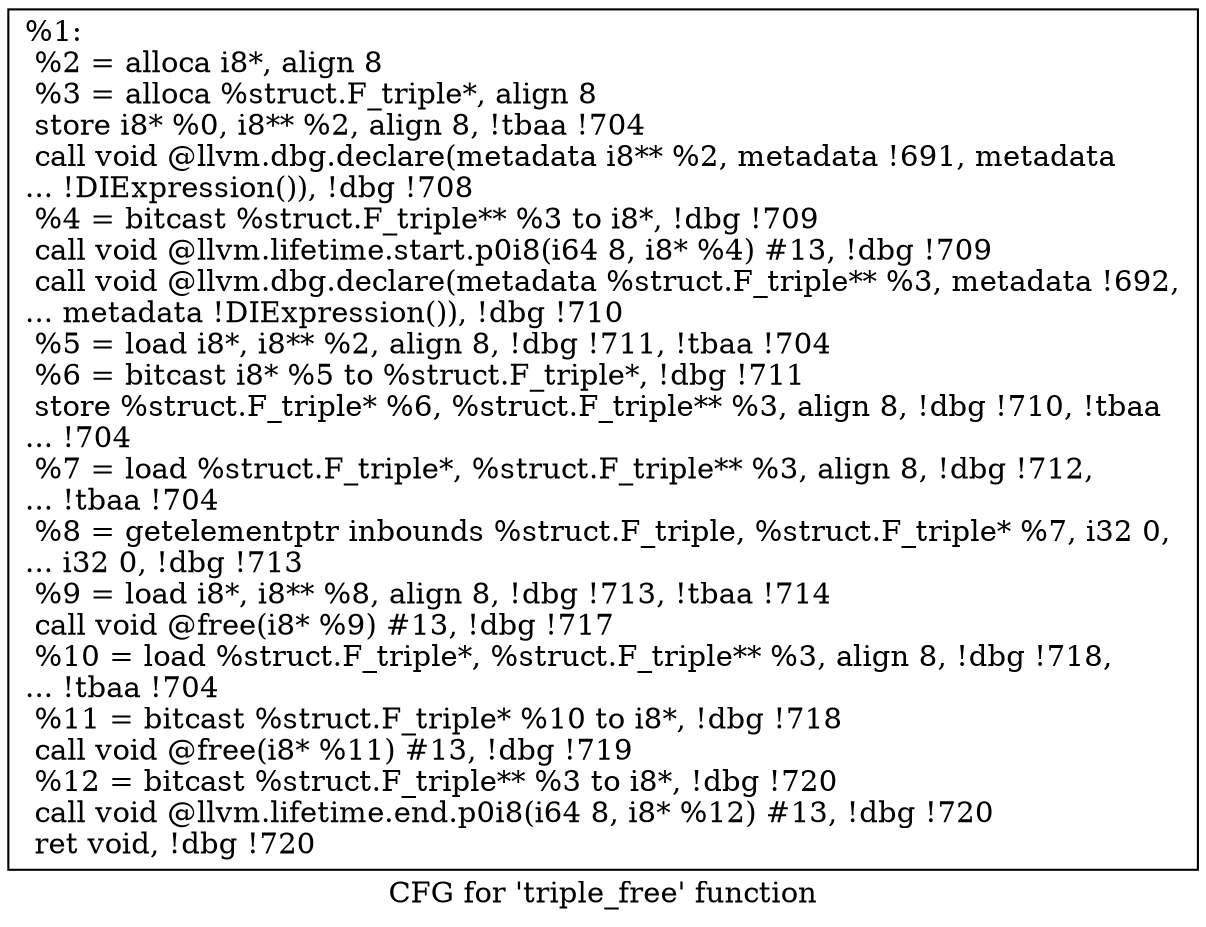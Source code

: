digraph "CFG for 'triple_free' function" {
	label="CFG for 'triple_free' function";

	Node0x24c6350 [shape=record,label="{%1:\l  %2 = alloca i8*, align 8\l  %3 = alloca %struct.F_triple*, align 8\l  store i8* %0, i8** %2, align 8, !tbaa !704\l  call void @llvm.dbg.declare(metadata i8** %2, metadata !691, metadata\l... !DIExpression()), !dbg !708\l  %4 = bitcast %struct.F_triple** %3 to i8*, !dbg !709\l  call void @llvm.lifetime.start.p0i8(i64 8, i8* %4) #13, !dbg !709\l  call void @llvm.dbg.declare(metadata %struct.F_triple** %3, metadata !692,\l... metadata !DIExpression()), !dbg !710\l  %5 = load i8*, i8** %2, align 8, !dbg !711, !tbaa !704\l  %6 = bitcast i8* %5 to %struct.F_triple*, !dbg !711\l  store %struct.F_triple* %6, %struct.F_triple** %3, align 8, !dbg !710, !tbaa\l... !704\l  %7 = load %struct.F_triple*, %struct.F_triple** %3, align 8, !dbg !712,\l... !tbaa !704\l  %8 = getelementptr inbounds %struct.F_triple, %struct.F_triple* %7, i32 0,\l... i32 0, !dbg !713\l  %9 = load i8*, i8** %8, align 8, !dbg !713, !tbaa !714\l  call void @free(i8* %9) #13, !dbg !717\l  %10 = load %struct.F_triple*, %struct.F_triple** %3, align 8, !dbg !718,\l... !tbaa !704\l  %11 = bitcast %struct.F_triple* %10 to i8*, !dbg !718\l  call void @free(i8* %11) #13, !dbg !719\l  %12 = bitcast %struct.F_triple** %3 to i8*, !dbg !720\l  call void @llvm.lifetime.end.p0i8(i64 8, i8* %12) #13, !dbg !720\l  ret void, !dbg !720\l}"];
}
